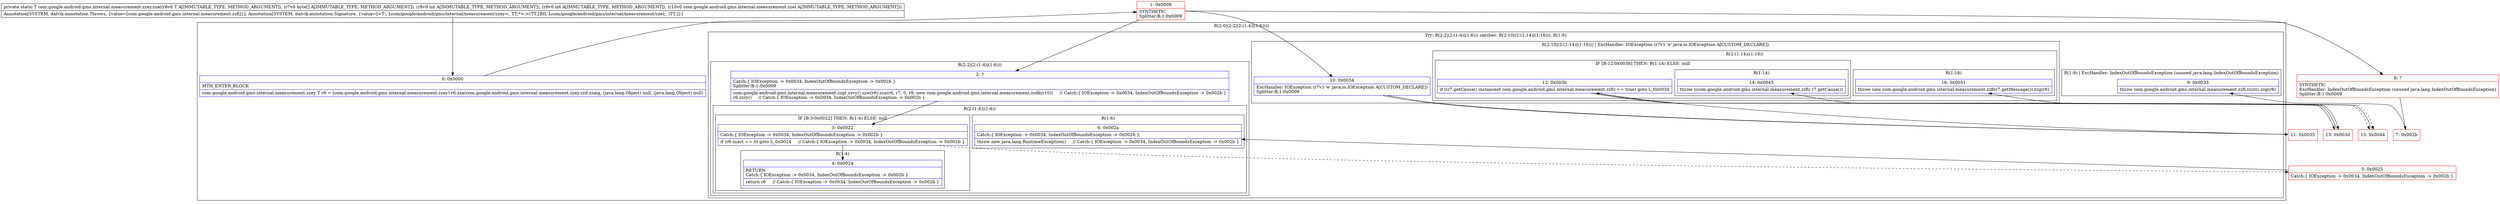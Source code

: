 digraph "CFG forcom.google.android.gms.internal.measurement.zzey.zza(Lcom\/google\/android\/gms\/internal\/measurement\/zzey;[BIILcom\/google\/android\/gms\/internal\/measurement\/zzel;)Lcom\/google\/android\/gms\/internal\/measurement\/zzey;" {
subgraph cluster_Region_342832752 {
label = "R(2:0|(2:2|(2:(1:4)|(1:6))))";
node [shape=record,color=blue];
Node_0 [shape=record,label="{0\:\ 0x0000|MTH_ENTER_BLOCK\l|com.google.android.gms.internal.measurement.zzey T r6 = (com.google.android.gms.internal.measurement.zzey) r6.zza(com.google.android.gms.internal.measurement.zzey.zzd.zzaig, (java.lang.Object) null, (java.lang.Object) null)\l}"];
subgraph cluster_TryCatchRegion_306148570 {
label = "Try: R(2:2|(2:(1:4)|(1:6))) catches: R(2:10|(2:(1:14)|(1:16))), R(1:9)";
node [shape=record,color=blue];
subgraph cluster_Region_1222523818 {
label = "R(2:2|(2:(1:4)|(1:6)))";
node [shape=record,color=blue];
Node_2 [shape=record,label="{2\:\ ?|Catch:\{ IOException \-\> 0x0034, IndexOutOfBoundsException \-\> 0x002b \}\lSplitter:B:1:0x0009\l|com.google.android.gms.internal.measurement.zzgt.zzvy().zzw(r6).zza(r6, r7, 0, r9, new com.google.android.gms.internal.measurement.zzdk(r10))     \/\/ Catch:\{ IOException \-\> 0x0034, IndexOutOfBoundsException \-\> 0x002b \}\lr6.zzry()     \/\/ Catch:\{ IOException \-\> 0x0034, IndexOutOfBoundsException \-\> 0x002b \}\l}"];
subgraph cluster_Region_293547692 {
label = "R(2:(1:4)|(1:6))";
node [shape=record,color=blue];
subgraph cluster_IfRegion_1885233381 {
label = "IF [B:3:0x0022] THEN: R(1:4) ELSE: null";
node [shape=record,color=blue];
Node_3 [shape=record,label="{3\:\ 0x0022|Catch:\{ IOException \-\> 0x0034, IndexOutOfBoundsException \-\> 0x002b \}\l|if (r6.zzact == 0) goto L_0x0024     \/\/ Catch:\{ IOException \-\> 0x0034, IndexOutOfBoundsException \-\> 0x002b \}\l}"];
subgraph cluster_Region_1222036675 {
label = "R(1:4)";
node [shape=record,color=blue];
Node_4 [shape=record,label="{4\:\ 0x0024|RETURN\lCatch:\{ IOException \-\> 0x0034, IndexOutOfBoundsException \-\> 0x002b \}\l|return r6     \/\/ Catch:\{ IOException \-\> 0x0034, IndexOutOfBoundsException \-\> 0x002b \}\l}"];
}
}
subgraph cluster_Region_1733860072 {
label = "R(1:6)";
node [shape=record,color=blue];
Node_6 [shape=record,label="{6\:\ 0x002a|Catch:\{ IOException \-\> 0x0034, IndexOutOfBoundsException \-\> 0x002b \}\l|throw new java.lang.RuntimeException()     \/\/ Catch:\{ IOException \-\> 0x0034, IndexOutOfBoundsException \-\> 0x002b \}\l}"];
}
}
}
subgraph cluster_Region_1745248853 {
label = "R(2:10|(2:(1:14)|(1:16))) | ExcHandler: IOException (r7v1 'e' java.io.IOException A[CUSTOM_DECLARE])\l";
node [shape=record,color=blue];
Node_10 [shape=record,label="{10\:\ 0x0034|ExcHandler: IOException (r7v1 'e' java.io.IOException A[CUSTOM_DECLARE])\lSplitter:B:1:0x0009\l}"];
subgraph cluster_Region_32920107 {
label = "R(2:(1:14)|(1:16))";
node [shape=record,color=blue];
subgraph cluster_IfRegion_1762924279 {
label = "IF [B:12:0x003b] THEN: R(1:14) ELSE: null";
node [shape=record,color=blue];
Node_12 [shape=record,label="{12\:\ 0x003b|if ((r7.getCause() instanceof com.google.android.gms.internal.measurement.zzfi) == true) goto L_0x003d\l}"];
subgraph cluster_Region_1253596903 {
label = "R(1:14)";
node [shape=record,color=blue];
Node_14 [shape=record,label="{14\:\ 0x0043|throw ((com.google.android.gms.internal.measurement.zzfi) r7.getCause())\l}"];
}
}
subgraph cluster_Region_635940639 {
label = "R(1:16)";
node [shape=record,color=blue];
Node_16 [shape=record,label="{16\:\ 0x0051|throw new com.google.android.gms.internal.measurement.zzfi(r7.getMessage()).zzg(r6)\l}"];
}
}
}
subgraph cluster_Region_475911010 {
label = "R(1:9) | ExcHandler: IndexOutOfBoundsException (unused java.lang.IndexOutOfBoundsException)\l";
node [shape=record,color=blue];
Node_9 [shape=record,label="{9\:\ 0x0033|throw com.google.android.gms.internal.measurement.zzfi.zzut().zzg(r6)\l}"];
}
}
}
subgraph cluster_Region_1745248853 {
label = "R(2:10|(2:(1:14)|(1:16))) | ExcHandler: IOException (r7v1 'e' java.io.IOException A[CUSTOM_DECLARE])\l";
node [shape=record,color=blue];
Node_10 [shape=record,label="{10\:\ 0x0034|ExcHandler: IOException (r7v1 'e' java.io.IOException A[CUSTOM_DECLARE])\lSplitter:B:1:0x0009\l}"];
subgraph cluster_Region_32920107 {
label = "R(2:(1:14)|(1:16))";
node [shape=record,color=blue];
subgraph cluster_IfRegion_1762924279 {
label = "IF [B:12:0x003b] THEN: R(1:14) ELSE: null";
node [shape=record,color=blue];
Node_12 [shape=record,label="{12\:\ 0x003b|if ((r7.getCause() instanceof com.google.android.gms.internal.measurement.zzfi) == true) goto L_0x003d\l}"];
subgraph cluster_Region_1253596903 {
label = "R(1:14)";
node [shape=record,color=blue];
Node_14 [shape=record,label="{14\:\ 0x0043|throw ((com.google.android.gms.internal.measurement.zzfi) r7.getCause())\l}"];
}
}
subgraph cluster_Region_635940639 {
label = "R(1:16)";
node [shape=record,color=blue];
Node_16 [shape=record,label="{16\:\ 0x0051|throw new com.google.android.gms.internal.measurement.zzfi(r7.getMessage()).zzg(r6)\l}"];
}
}
}
subgraph cluster_Region_475911010 {
label = "R(1:9) | ExcHandler: IndexOutOfBoundsException (unused java.lang.IndexOutOfBoundsException)\l";
node [shape=record,color=blue];
Node_9 [shape=record,label="{9\:\ 0x0033|throw com.google.android.gms.internal.measurement.zzfi.zzut().zzg(r6)\l}"];
}
Node_1 [shape=record,color=red,label="{1\:\ 0x0009|SYNTHETIC\lSplitter:B:1:0x0009\l}"];
Node_5 [shape=record,color=red,label="{5\:\ 0x0025|Catch:\{ IOException \-\> 0x0034, IndexOutOfBoundsException \-\> 0x002b \}\l}"];
Node_7 [shape=record,color=red,label="{7\:\ 0x002b}"];
Node_8 [shape=record,color=red,label="{8\:\ ?|SYNTHETIC\lExcHandler: IndexOutOfBoundsException (unused java.lang.IndexOutOfBoundsException)\lSplitter:B:1:0x0009\l}"];
Node_11 [shape=record,color=red,label="{11\:\ 0x0035}"];
Node_13 [shape=record,color=red,label="{13\:\ 0x003d}"];
Node_15 [shape=record,color=red,label="{15\:\ 0x0044}"];
MethodNode[shape=record,label="{private static T com.google.android.gms.internal.measurement.zzey.zza((r6v0 T A[IMMUTABLE_TYPE, METHOD_ARGUMENT]), (r7v0 byte[] A[IMMUTABLE_TYPE, METHOD_ARGUMENT]), (r8v0 int A[IMMUTABLE_TYPE, METHOD_ARGUMENT]), (r9v0 int A[IMMUTABLE_TYPE, METHOD_ARGUMENT]), (r10v0 com.google.android.gms.internal.measurement.zzel A[IMMUTABLE_TYPE, METHOD_ARGUMENT]))  | Annotation[SYSTEM, dalvik.annotation.Throws, \{value=[com.google.android.gms.internal.measurement.zzfi]\}], Annotation[SYSTEM, dalvik.annotation.Signature, \{value=[\<T:, Lcom\/google\/android\/gms\/internal\/measurement\/zzey\<, TT;*\>;\>(TT;[BII, Lcom\/google\/android\/gms\/internal\/measurement\/zzel;, )TT;]\}]\l}"];
MethodNode -> Node_0;
Node_0 -> Node_1;
Node_2 -> Node_3;
Node_3 -> Node_4;
Node_3 -> Node_5[style=dashed];
Node_10 -> Node_11;
Node_12 -> Node_13;
Node_12 -> Node_15[style=dashed];
Node_10 -> Node_11;
Node_12 -> Node_13;
Node_12 -> Node_15[style=dashed];
Node_1 -> Node_2;
Node_1 -> Node_10;
Node_1 -> Node_8;
Node_5 -> Node_6;
Node_7 -> Node_9;
Node_8 -> Node_7;
Node_11 -> Node_12;
Node_13 -> Node_14;
Node_15 -> Node_16;
}

